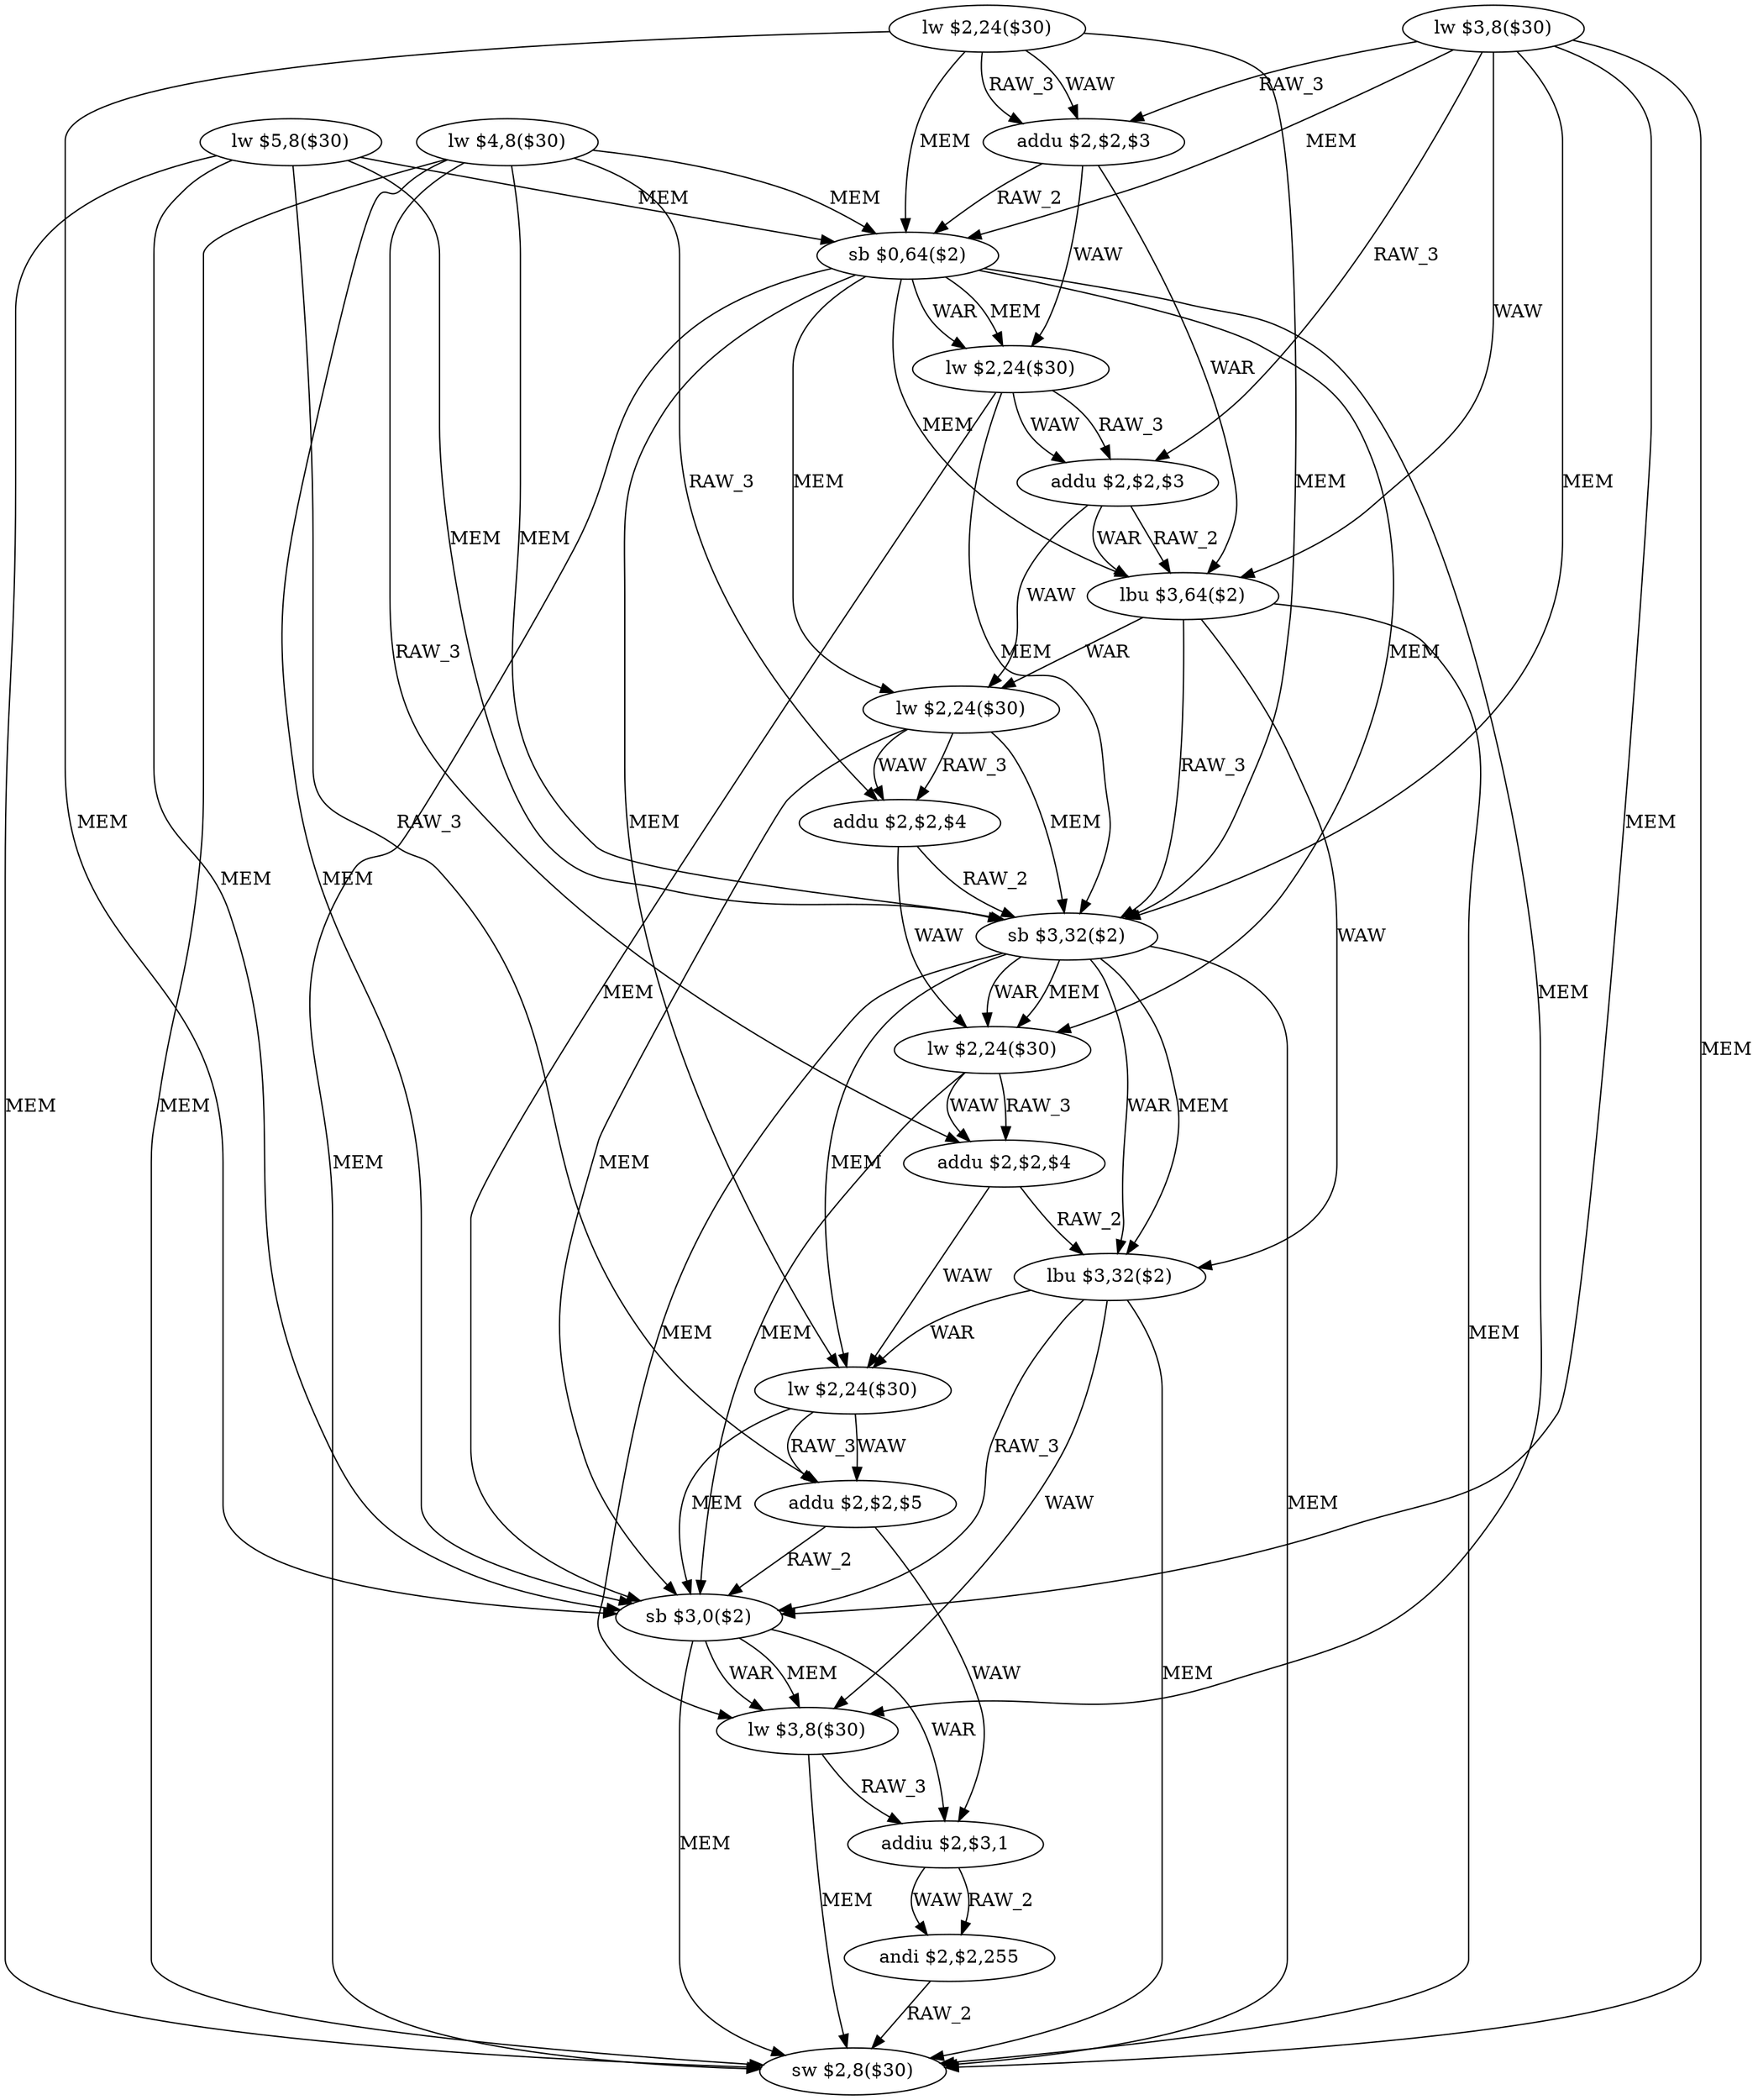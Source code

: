 digraph G1 {
node [shape = ellipse];
i0 [label = "lw $5,8($30)"] ;
i0 ->  i5 [label= "MEM"];
i0 ->  i11 [label= "MEM"];
i0 ->  i16 [label= "RAW_3"];
i0 ->  i17 [label= "MEM"];
i0 ->  i21 [label= "MEM"];
i5 [label = "sb $0,64($2)"] ;
i5 ->  i6 [label= "WAR"];
i5 ->  i6 [label= "MEM"];
i5 ->  i8 [label= "MEM"];
i5 ->  i9 [label= "MEM"];
i5 ->  i12 [label= "MEM"];
i5 ->  i15 [label= "MEM"];
i5 ->  i18 [label= "MEM"];
i5 ->  i21 [label= "MEM"];
i6 [label = "lw $2,24($30)"] ;
i6 ->  i7 [label= "RAW_3"];
i6 ->  i7 [label= "WAW"];
i6 ->  i11 [label= "MEM"];
i6 ->  i17 [label= "MEM"];
i7 [label = "addu $2,$2,$3"] ;
i7 ->  i8 [label= "RAW_2"];
i7 ->  i8 [label= "WAR"];
i7 ->  i9 [label= "WAW"];
i8 [label = "lbu $3,64($2)"] ;
i8 ->  i9 [label= "WAR"];
i8 ->  i11 [label= "RAW_3"];
i8 ->  i14 [label= "WAW"];
i8 ->  i21 [label= "MEM"];
i9 [label = "lw $2,24($30)"] ;
i9 ->  i10 [label= "RAW_3"];
i9 ->  i10 [label= "WAW"];
i9 ->  i11 [label= "MEM"];
i9 ->  i17 [label= "MEM"];
i10 [label = "addu $2,$2,$4"] ;
i10 ->  i11 [label= "RAW_2"];
i10 ->  i12 [label= "WAW"];
i11 [label = "sb $3,32($2)"] ;
i11 ->  i12 [label= "WAR"];
i11 ->  i12 [label= "MEM"];
i11 ->  i14 [label= "WAR"];
i11 ->  i14 [label= "MEM"];
i11 ->  i15 [label= "MEM"];
i11 ->  i18 [label= "MEM"];
i11 ->  i21 [label= "MEM"];
i12 [label = "lw $2,24($30)"] ;
i12 ->  i13 [label= "RAW_3"];
i12 ->  i13 [label= "WAW"];
i12 ->  i17 [label= "MEM"];
i13 [label = "addu $2,$2,$4"] ;
i13 ->  i14 [label= "RAW_2"];
i13 ->  i15 [label= "WAW"];
i14 [label = "lbu $3,32($2)"] ;
i14 ->  i15 [label= "WAR"];
i14 ->  i17 [label= "RAW_3"];
i14 ->  i18 [label= "WAW"];
i14 ->  i21 [label= "MEM"];
i15 [label = "lw $2,24($30)"] ;
i15 ->  i16 [label= "RAW_3"];
i15 ->  i16 [label= "WAW"];
i15 ->  i17 [label= "MEM"];
i16 [label = "addu $2,$2,$5"] ;
i16 ->  i17 [label= "RAW_2"];
i16 ->  i19 [label= "WAW"];
i17 [label = "sb $3,0($2)"] ;
i17 ->  i18 [label= "WAR"];
i17 ->  i18 [label= "MEM"];
i17 ->  i19 [label= "WAR"];
i17 ->  i21 [label= "MEM"];
i18 [label = "lw $3,8($30)"] ;
i18 ->  i19 [label= "RAW_3"];
i18 ->  i21 [label= "MEM"];
i19 [label = "addiu $2,$3,1"] ;
i19 ->  i20 [label= "RAW_2"];
i19 ->  i20 [label= "WAW"];
i20 [label = "andi $2,$2,255"] ;
i20 ->  i21 [label= "RAW_2"];
i21 [label = "sw $2,8($30)"] ;
i1 [label = "lw $4,8($30)"] ;
i1 ->  i5 [label= "MEM"];
i1 ->  i10 [label= "RAW_3"];
i1 ->  i11 [label= "MEM"];
i1 ->  i13 [label= "RAW_3"];
i1 ->  i17 [label= "MEM"];
i1 ->  i21 [label= "MEM"];
i2 [label = "lw $3,8($30)"] ;
i2 ->  i4 [label= "RAW_3"];
i2 ->  i5 [label= "MEM"];
i2 ->  i7 [label= "RAW_3"];
i2 ->  i8 [label= "WAW"];
i2 ->  i11 [label= "MEM"];
i2 ->  i17 [label= "MEM"];
i2 ->  i21 [label= "MEM"];
i4 [label = "addu $2,$2,$3"] ;
i4 ->  i5 [label= "RAW_2"];
i4 ->  i6 [label= "WAW"];
i4 ->  i8 [label= "WAR"];
i3 [label = "lw $2,24($30)"] ;
i3 ->  i4 [label= "RAW_3"];
i3 ->  i4 [label= "WAW"];
i3 ->  i5 [label= "MEM"];
i3 ->  i11 [label= "MEM"];
i3 ->  i17 [label= "MEM"];
}
